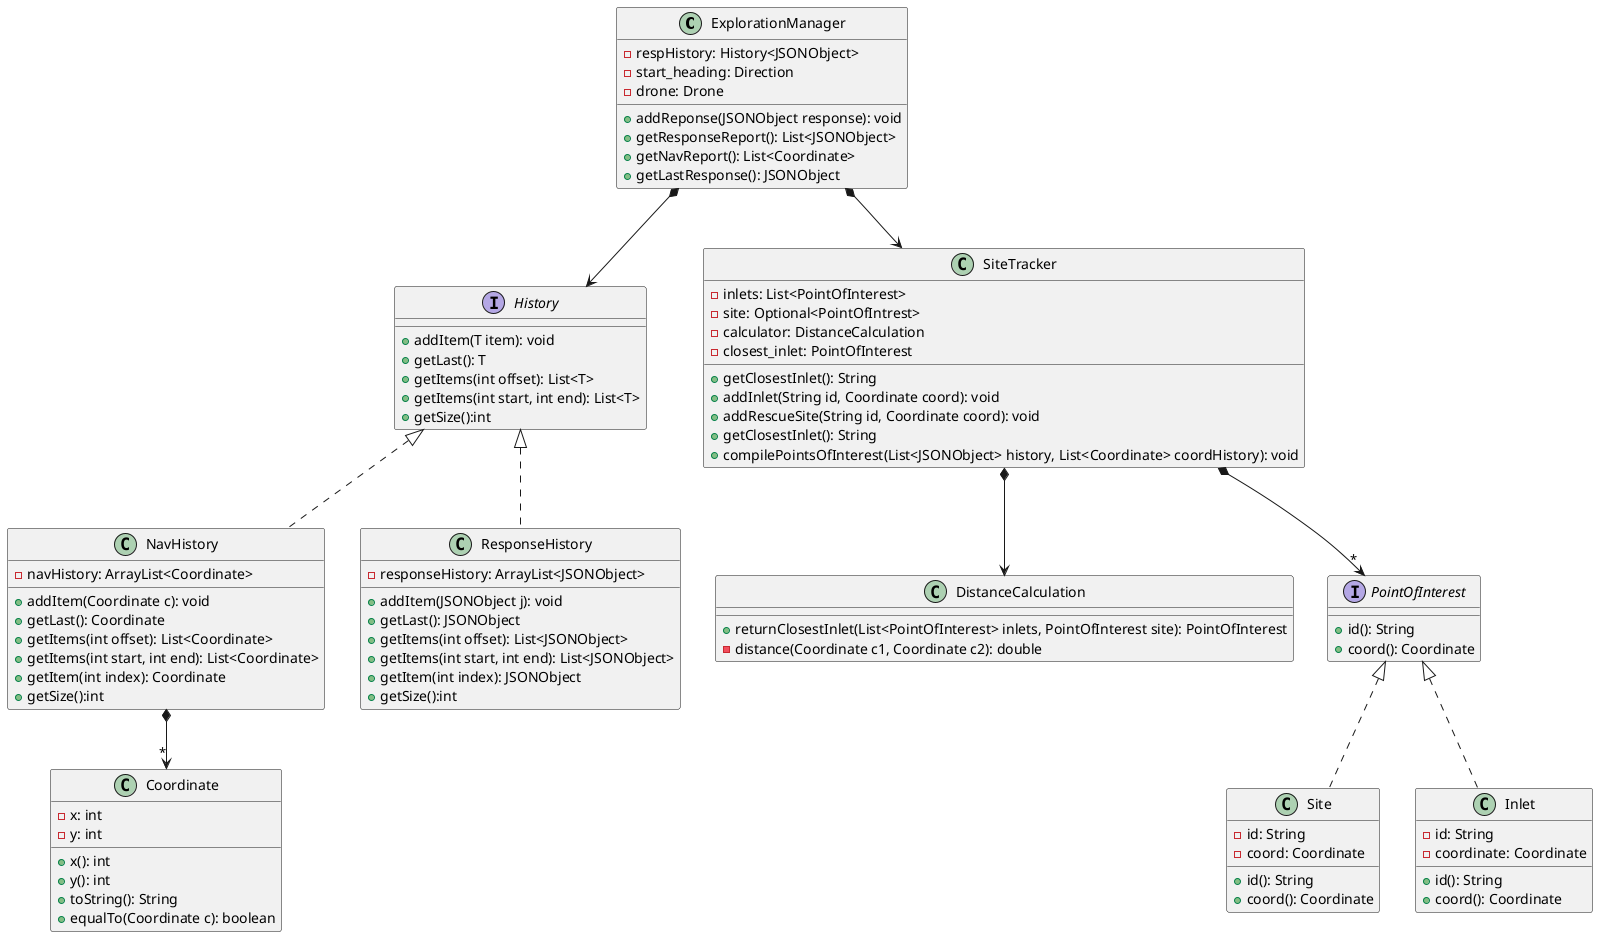 @startuml

class ExplorationManager {
  -respHistory: History<JSONObject>
  -start_heading: Direction
  -drone: Drone
  +addReponse(JSONObject response): void
  +getResponseReport(): List<JSONObject>
  +getNavReport(): List<Coordinate>
  +getLastResponse(): JSONObject
}

interface History {
  +addItem(T item): void
	+getLast(): T
	+getItems(int offset): List<T>
	+getItems(int start, int end): List<T> 
	+getSize():int 
}

class NavHistory {
  -navHistory: ArrayList<Coordinate>
  +addItem(Coordinate c): void
  +getLast(): Coordinate
  +getItems(int offset): List<Coordinate>
    +getItems(int start, int end): List<Coordinate>
	+getItem(int index): Coordinate
	+getSize():int
}

class ResponseHistory {
  -responseHistory: ArrayList<JSONObject>
  +addItem(JSONObject j): void
  +getLast(): JSONObject
  +getItems(int offset): List<JSONObject>
	+getItems(int start, int end): List<JSONObject> 
	+getItem(int index): JSONObject
	+getSize():int
}


class Coordinate {
  -x: int
  -y: int
  +x(): int
  +y(): int
  +toString(): String
  +equalTo(Coordinate c): boolean
}

class SiteTracker {
  -inlets: List<PointOfInterest>
  -site: Optional<PointOfIntrest>
  -calculator: DistanceCalculation
  -closest_inlet: PointOfInterest
  +getClosestInlet(): String
  +addInlet(String id, Coordinate coord): void
  +addRescueSite(String id, Coordinate coord): void
  +getClosestInlet(): String
  +compilePointsOfInterest(List<JSONObject> history, List<Coordinate> coordHistory): void
}

class DistanceCalculation {
  +returnClosestInlet(List<PointOfInterest> inlets, PointOfInterest site): PointOfInterest
  -distance(Coordinate c1, Coordinate c2): double
}

interface PointOfInterest {
  +id(): String
  +coord(): Coordinate
}

class Site {
  -id: String
  -coord: Coordinate
  +id(): String
  +coord(): Coordinate
}

class Inlet {
  -id: String
  -coordinate: Coordinate
  +id(): String
  +coord(): Coordinate
}

ExplorationManager *--> SiteTracker
SiteTracker *--> "*" PointOfInterest
SiteTracker *--> DistanceCalculation
PointOfInterest <|.. Site
PointOfInterest <|.. Inlet
ExplorationManager *--> History
History <|.. ResponseHistory
History <|.. NavHistory
NavHistory *--> "*" Coordinate
@enduml